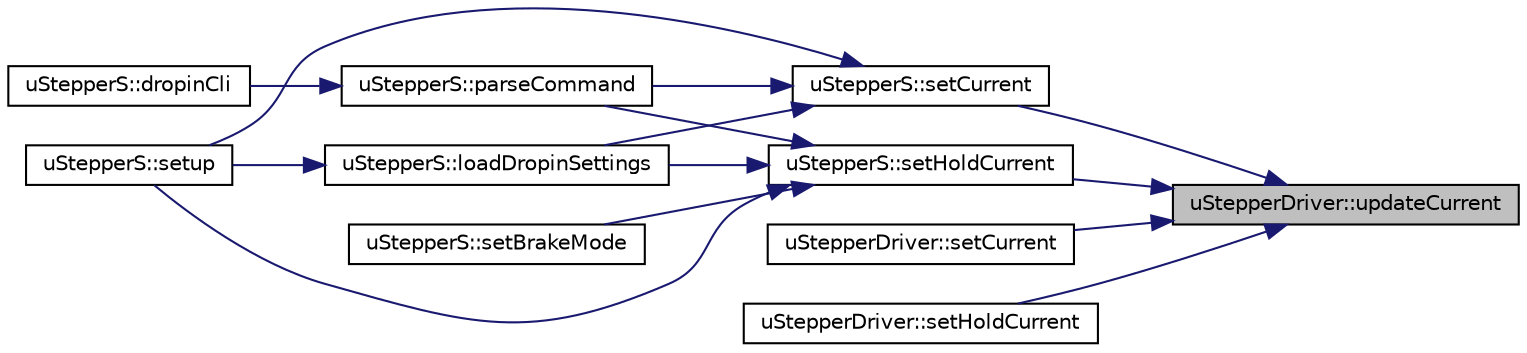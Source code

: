 digraph "uStepperDriver::updateCurrent"
{
 // LATEX_PDF_SIZE
  edge [fontname="Helvetica",fontsize="10",labelfontname="Helvetica",labelfontsize="10"];
  node [fontname="Helvetica",fontsize="10",shape=record];
  rankdir="RL";
  Node1 [label="uStepperDriver::updateCurrent",height=0.2,width=0.4,color="black", fillcolor="grey75", style="filled", fontcolor="black",tooltip="Writes the current setting registers of the motor driver"];
  Node1 -> Node2 [dir="back",color="midnightblue",fontsize="10",style="solid",fontname="Helvetica"];
  Node2 [label="uStepperS::setCurrent",height=0.2,width=0.4,color="black", fillcolor="white", style="filled",URL="$classuStepperS.html#ac74e343f7ad81aa5c54a68f2514807fe",tooltip="Set motor output current."];
  Node2 -> Node3 [dir="back",color="midnightblue",fontsize="10",style="solid",fontname="Helvetica"];
  Node3 [label="uStepperS::loadDropinSettings",height=0.2,width=0.4,color="black", fillcolor="white", style="filled",URL="$classuStepperS.html#a050f8ae21dd10978e98e871a8b96b77b",tooltip=" "];
  Node3 -> Node4 [dir="back",color="midnightblue",fontsize="10",style="solid",fontname="Helvetica"];
  Node4 [label="uStepperS::setup",height=0.2,width=0.4,color="black", fillcolor="white", style="filled",URL="$classuStepperS.html#a16c8cc814f8fea692a8f8cad918f9861",tooltip="Initializes the different parts of the uStepper S object."];
  Node2 -> Node5 [dir="back",color="midnightblue",fontsize="10",style="solid",fontname="Helvetica"];
  Node5 [label="uStepperS::parseCommand",height=0.2,width=0.4,color="black", fillcolor="white", style="filled",URL="$classuStepperS.html#a31f72b85450c8e35e683e5e762f12bde",tooltip="This method is used for the dropinCli to take in user commands."];
  Node5 -> Node6 [dir="back",color="midnightblue",fontsize="10",style="solid",fontname="Helvetica"];
  Node6 [label="uStepperS::dropinCli",height=0.2,width=0.4,color="black", fillcolor="white", style="filled",URL="$classuStepperS.html#a343e6b5f62d468ad44da9af5ab947936",tooltip="This method is used to tune Drop-in parameters. After tuning uStepper S, the parameters are saved in ..."];
  Node2 -> Node4 [dir="back",color="midnightblue",fontsize="10",style="solid",fontname="Helvetica"];
  Node1 -> Node7 [dir="back",color="midnightblue",fontsize="10",style="solid",fontname="Helvetica"];
  Node7 [label="uStepperDriver::setCurrent",height=0.2,width=0.4,color="black", fillcolor="white", style="filled",URL="$classuStepperDriver.html#ad766a6a6f52387d96e1435943c8591b4",tooltip="Set motor driver current."];
  Node1 -> Node8 [dir="back",color="midnightblue",fontsize="10",style="solid",fontname="Helvetica"];
  Node8 [label="uStepperS::setHoldCurrent",height=0.2,width=0.4,color="black", fillcolor="white", style="filled",URL="$classuStepperS.html#a57e019bb84dee27bc4681a311e44e27e",tooltip="Set motor hold current."];
  Node8 -> Node3 [dir="back",color="midnightblue",fontsize="10",style="solid",fontname="Helvetica"];
  Node8 -> Node5 [dir="back",color="midnightblue",fontsize="10",style="solid",fontname="Helvetica"];
  Node8 -> Node9 [dir="back",color="midnightblue",fontsize="10",style="solid",fontname="Helvetica"];
  Node9 [label="uStepperS::setBrakeMode",height=0.2,width=0.4,color="black", fillcolor="white", style="filled",URL="$classuStepperS.html#a78008ed9b2cdbdd8128553a13896aa0d",tooltip=" "];
  Node8 -> Node4 [dir="back",color="midnightblue",fontsize="10",style="solid",fontname="Helvetica"];
  Node1 -> Node10 [dir="back",color="midnightblue",fontsize="10",style="solid",fontname="Helvetica"];
  Node10 [label="uStepperDriver::setHoldCurrent",height=0.2,width=0.4,color="black", fillcolor="white", style="filled",URL="$classuStepperDriver.html#ab697c4a73fb3aada7fa8f9e30694ff30",tooltip="Set motor driver hold current."];
}
